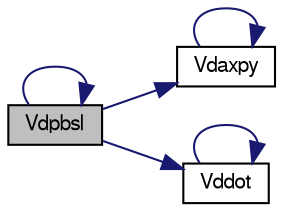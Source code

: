 digraph G
{
  edge [fontname="FreeSans",fontsize="10",labelfontname="FreeSans",labelfontsize="10"];
  node [fontname="FreeSans",fontsize="10",shape=record];
  rankdir=LR;
  Node1 [label="Vdpbsl",height=0.2,width=0.4,color="black", fillcolor="grey75", style="filled" fontcolor="black"];
  Node1 -> Node2 [color="midnightblue",fontsize="10",style="solid",fontname="FreeSans"];
  Node2 [label="Vdaxpy",height=0.2,width=0.4,color="black", fillcolor="white", style="filled",URL="$mlinpckd_8h.html#a06256cbb335c7d0f794b89394bfbc8d4"];
  Node2 -> Node2 [color="midnightblue",fontsize="10",style="solid",fontname="FreeSans"];
  Node1 -> Node3 [color="midnightblue",fontsize="10",style="solid",fontname="FreeSans"];
  Node3 [label="Vddot",height=0.2,width=0.4,color="black", fillcolor="white", style="filled",URL="$mlinpckd_8h.html#aa8b2179513ca6537247906754014fcc7"];
  Node3 -> Node3 [color="midnightblue",fontsize="10",style="solid",fontname="FreeSans"];
  Node1 -> Node1 [color="midnightblue",fontsize="10",style="solid",fontname="FreeSans"];
}
